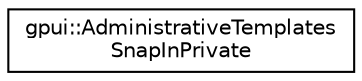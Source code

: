 digraph "Graphical Class Hierarchy"
{
 // LATEX_PDF_SIZE
  edge [fontname="Helvetica",fontsize="10",labelfontname="Helvetica",labelfontsize="10"];
  node [fontname="Helvetica",fontsize="10",shape=record];
  rankdir="LR";
  Node0 [label="gpui::AdministrativeTemplates\lSnapInPrivate",height=0.2,width=0.4,color="black", fillcolor="white", style="filled",URL="$classgpui_1_1_administrative_templates_snap_in_private.html",tooltip=" "];
}
